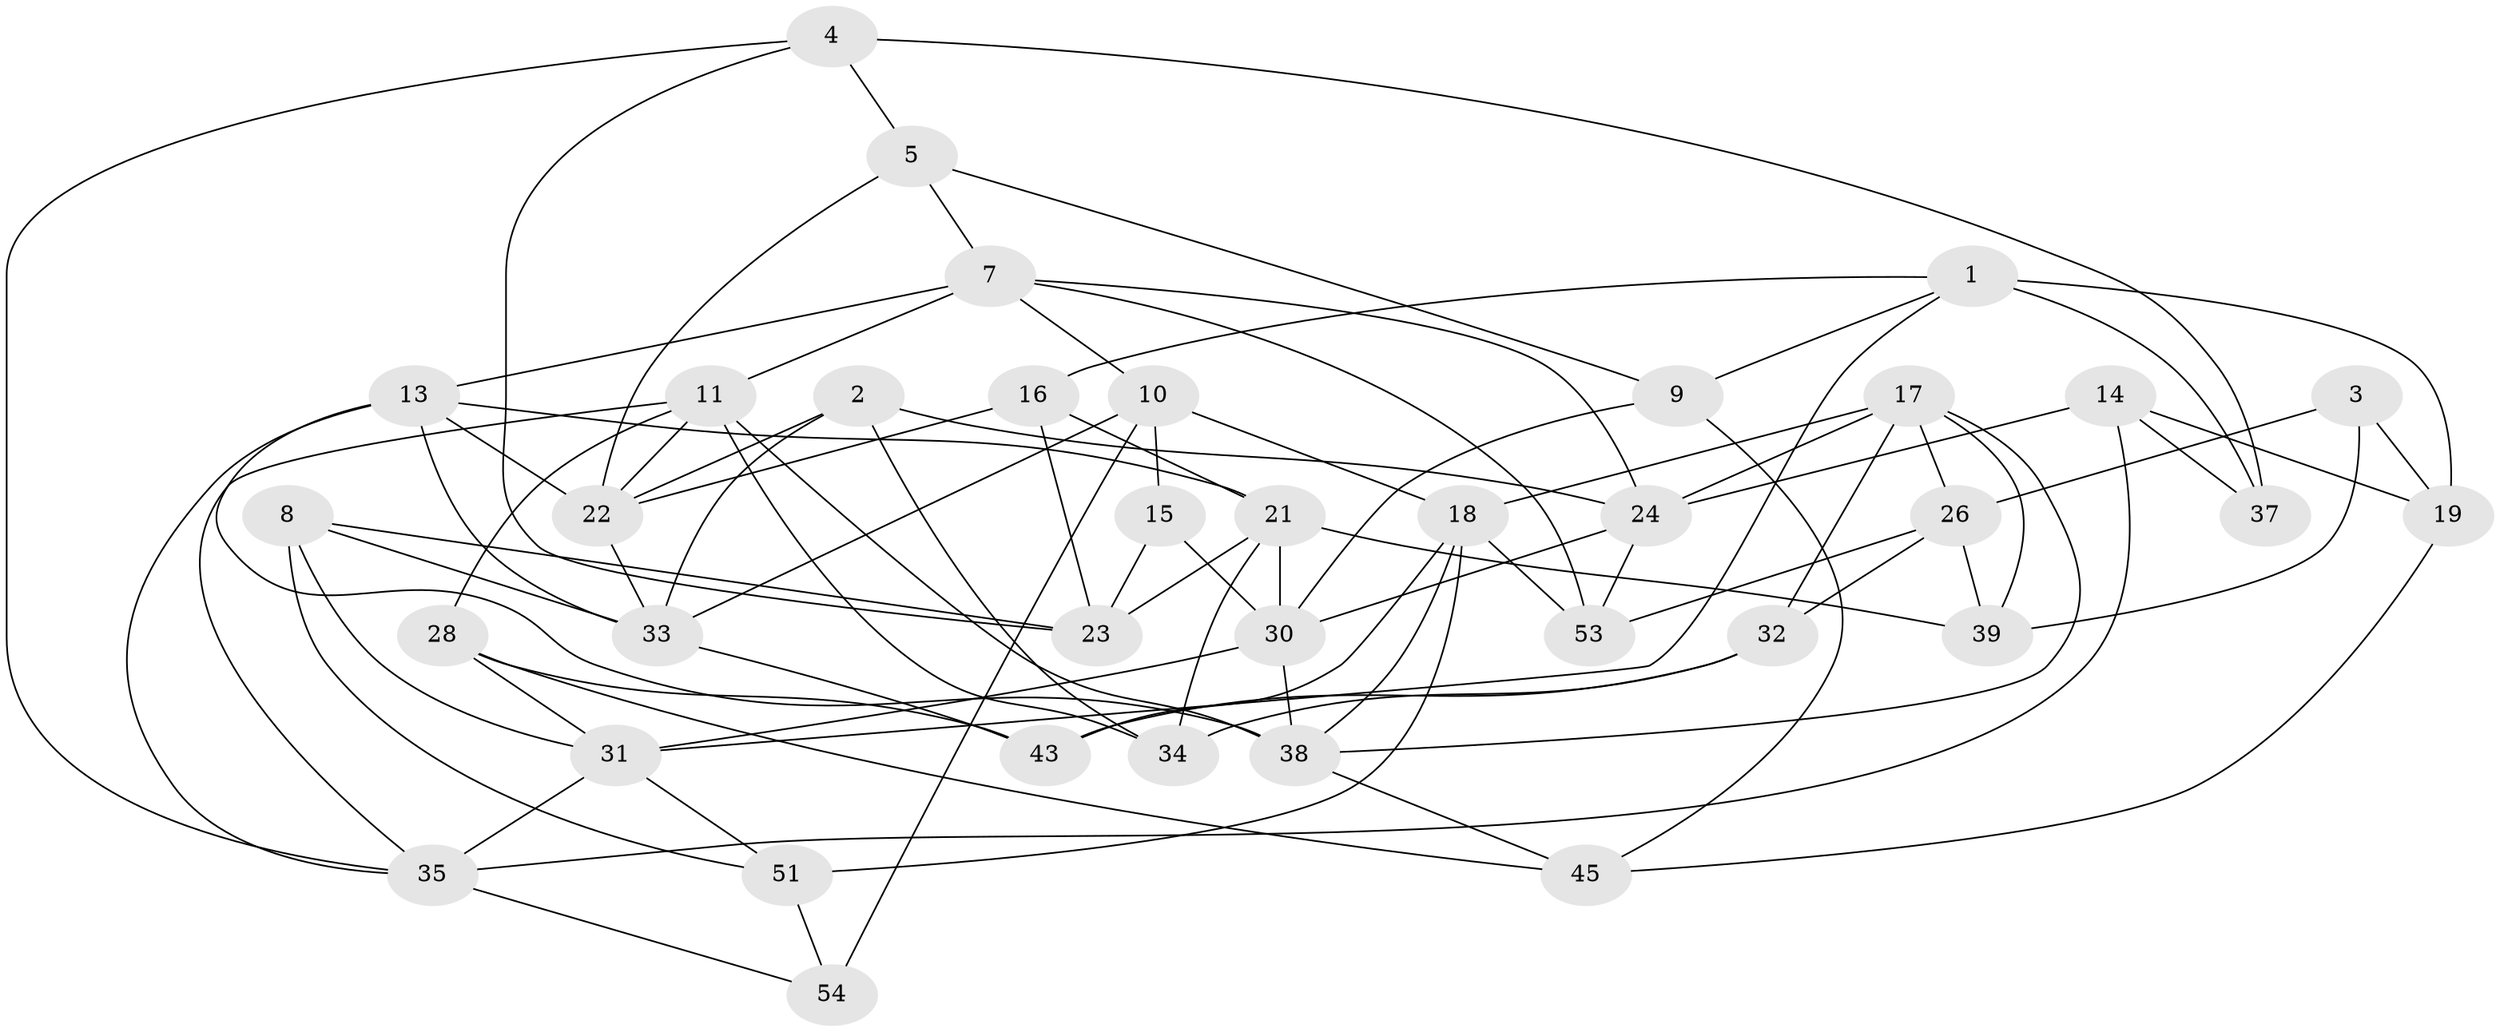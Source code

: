 // Generated by graph-tools (version 1.1) at 2025/24/03/03/25 07:24:23]
// undirected, 37 vertices, 87 edges
graph export_dot {
graph [start="1"]
  node [color=gray90,style=filled];
  1 [super="+6"];
  2;
  3;
  4;
  5;
  7 [super="+47"];
  8;
  9;
  10 [super="+49"];
  11 [super="+12"];
  13 [super="+36"];
  14;
  15;
  16;
  17 [super="+25"];
  18 [super="+20"];
  19;
  21 [super="+41"];
  22 [super="+40"];
  23 [super="+44"];
  24 [super="+27"];
  26 [super="+29"];
  28;
  30 [super="+48"];
  31 [super="+42"];
  32;
  33 [super="+46"];
  34;
  35 [super="+52"];
  37;
  38 [super="+50"];
  39;
  43;
  45;
  51;
  53;
  54;
  1 -- 19;
  1 -- 37 [weight=2];
  1 -- 31;
  1 -- 16;
  1 -- 9;
  2 -- 33;
  2 -- 24;
  2 -- 34;
  2 -- 22;
  3 -- 19;
  3 -- 39;
  3 -- 26 [weight=2];
  4 -- 23;
  4 -- 35;
  4 -- 37;
  4 -- 5;
  5 -- 9;
  5 -- 22;
  5 -- 7;
  7 -- 10;
  7 -- 11;
  7 -- 24;
  7 -- 53;
  7 -- 13;
  8 -- 51;
  8 -- 31;
  8 -- 33;
  8 -- 23;
  9 -- 30;
  9 -- 45;
  10 -- 54 [weight=2];
  10 -- 15;
  10 -- 18;
  10 -- 33;
  11 -- 28;
  11 -- 22;
  11 -- 34;
  11 -- 38;
  11 -- 35;
  13 -- 21;
  13 -- 33;
  13 -- 35;
  13 -- 38;
  13 -- 22;
  14 -- 37;
  14 -- 19;
  14 -- 24;
  14 -- 35;
  15 -- 30;
  15 -- 23 [weight=2];
  16 -- 23;
  16 -- 21;
  16 -- 22;
  17 -- 32;
  17 -- 24;
  17 -- 26;
  17 -- 18;
  17 -- 38;
  17 -- 39;
  18 -- 43;
  18 -- 53;
  18 -- 51;
  18 -- 38;
  19 -- 45;
  21 -- 34;
  21 -- 39;
  21 -- 30;
  21 -- 23;
  22 -- 33;
  24 -- 53;
  24 -- 30;
  26 -- 32;
  26 -- 53;
  26 -- 39;
  28 -- 45;
  28 -- 43;
  28 -- 31;
  30 -- 31;
  30 -- 38;
  31 -- 51;
  31 -- 35;
  32 -- 43;
  32 -- 34;
  33 -- 43;
  35 -- 54;
  38 -- 45;
  51 -- 54;
}
